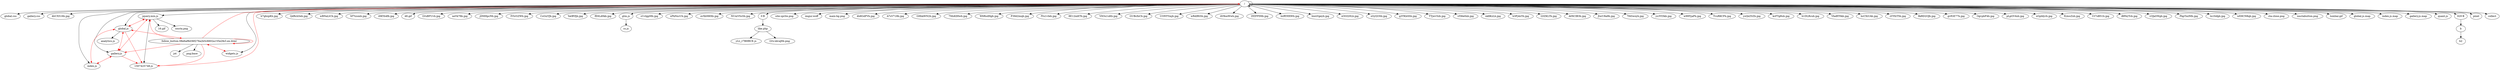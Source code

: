strict digraph G {
ratio=compress;
concentrate=true;
"/" -> "/";
"/" -> "global.css";
"/" -> "gallery.css";
"/" -> "4bUX516b.jpg";
"/" -> "jquery.min.js";
"/" -> "global.js";
"/" -> "index.js";
"/" -> "gallery.js";
"/" -> "b7gbzpKb.jpg";
"/" -> "QdRchSeb.jpg";
"/" -> "wBNaLtCb.jpg";
"/" -> "Sf7tzsmb.jpg";
"/" -> "i0KYb4fb.jpg";
"/" -> "48.gif";
"/" -> "LVnBFUvb.jpg";
"/" -> "neVk7fib.jpg";
"/" -> "jDMHpcNb.jpg";
"/" -> "IYSrGZWb.jpg";
"/" -> "CsGizYJb.jpg";
"/" -> "YatBYfjb.jpg";
"/" -> "fE6Ld0kb.jpg";
"/" -> "gtm.js";
"/" -> "sUcIgpMb.jpg";
"/" -> "xPkNxcUb.jpg";
"/" -> "ovXbM6Xb.jpg";
"/" -> "NUmVSsSb.jpg";
"0 B" -> "like.php";
"/" -> "site-sprite.png";
"/" -> "imgur.woff";
"/" -> "main-bg.png";
"/" -> "4h8GdFVb.jpg";
"/" -> "A7sV718b.jpg";
"/" -> "GHhkWN2b.jpg";
"/" -> "7MxKIHwb.jpg";
"/" -> "W6RsdHgb.jpg";
"/" -> "P39d2mqb.jpg";
"/" -> "fYn1vIeb.jpg";
"/" -> "8E12mKTb.jpg";
"/" -> "V0Ou1uKb.jpg";
"/" -> "GUBcfnCb.jpg";
"/" -> "UONYYmjb.jpg";
"/" -> "wRdlRtSb.jpg";
"/" -> "AV8ooWwb.jpg";
"/" -> "ZfZFPIMb.jpg";
"/" -> "bzRYHXWb.jpg";
"/" -> "bwnVgeyb.jpg";
"/" -> "xOGI20Lb.jpg";
"/" -> "sGyI2Otb.jpg";
"/" -> "g3TKbSSb.jpg";
"/" -> "TTjwv5zb.jpg";
"/" -> "vf36e0nb.jpg";
"/" -> "nkfiKzLb.jpg";
"/" -> "b3Pj4xYb.jpg";
"/" -> "l2IZKLTb.jpg";
"/" -> "A0XCIB3b.jpg";
"/" -> "JtwU8a9b.jpg";
"/" -> "7f4Swoyb.jpg";
"/" -> "ys3YI3kb.jpg";
"/" -> "w9HYjaPb.jpg";
"/" -> "TvuRKCFb.jpg";
"/" -> "ysQxZSZb.jpg";
"/" -> "kcFTg8ub.jpg";
"/" -> "b1DLRcub.jpg";
"/" -> "VheBT0kb.jpg";
"/" -> "hcCXiUAb.jpg";
"/" -> "zVYfzT5b.jpg";
"/" -> "9kRD2OJb.jpg";
"/" -> "gvfGE77b.jpg";
"/" -> "OgvpbP4b.jpg";
"/" -> "pLpGV4xb.jpg";
"/" -> "xGpIdyrb.jpg";
"/" -> "fLhssZxb.jpg";
"/" -> "Ut7oB51b.jpg";
"/" -> "iBPA2Tcb.jpg";
"/" -> "vOJaSWgb.jpg";
"/" -> "PkpTmIMb.jpg";
"/" -> "tn1fofgb.jpg";
"/" -> "wE8CN8qb.jpg";
"jquery.min.js" -> "16.gif";
"/" -> "cta-close.png";
"/" -> "iosctabutton.png";
"jquery.min.js" -> "ioscta.png";
"jquery.min.js" -> "1507425748.js";
"/" -> "widgets.js";
"/" -> "lumbar.gif";
"/" -> "lumbar.gif";
"/" -> "global.js.map";
"/" -> "index.js.map";
"/" -> "gallery.js.map";
"/" -> "quant.js";
"620 B" -> "b";
"widgets.js" -> "follow_button.08e6af8d36f276a2b5c6602a155e2fe3.en.html";
"like.php" -> "yLL_r7BHRCE.js";
"like.php" -> "LVx-xkvaJ0b.png";
"b" -> "b2";
"global.js" -> "analytics.js";
"/" -> "pixel";
"follow_button.08e6af8d36f276a2b5c6602a155e2fe3.en.html" -> "jot";
"follow_button.08e6af8d36f276a2b5c6602a155e2fe3.en.html" -> "png;base";
"/" -> "collect";
"gtm.js" -> "cs.js";
"/" -> "620 B";
"/" -> "0 B";
"follow_button.08e6af8d36f276a2b5c6602a155e2fe3.en.html" -> "follow_button.08e6af8d36f276a2b5c6602a155e2fe3.en.html"[color=red];
"follow_button.08e6af8d36f276a2b5c6602a155e2fe3.en.html" -> "jquery.min.js"[color=red];
"jquery.min.js" -> "/"[color=red];
"jquery.min.js" -> "global.js"[color=red];
"follow_button.08e6af8d36f276a2b5c6602a155e2fe3.en.html" -> "global.js"[color=red];
"follow_button.08e6af8d36f276a2b5c6602a155e2fe3.en.html" -> "global.js"[color=red];
"global.js" -> "/"[color=red];
"follow_button.08e6af8d36f276a2b5c6602a155e2fe3.en.html" -> "/"[color=red];
"global.js" -> "index.js"[color=red];
"jquery.min.js" -> "gallery.js"[color=red];
"global.js" -> "gallery.js"[color=red];
"follow_button.08e6af8d36f276a2b5c6602a155e2fe3.en.html" -> "gallery.js"[color=red];
"index.js" -> "gallery.js"[color=red];
"gallery.js" -> "/"[color=red];
"index.js" -> "/"[color=red];
"gtm.js" -> "/"[color=red];
"follow_button.08e6af8d36f276a2b5c6602a155e2fe3.en.html" -> "widgets.js"[color=red];
"widgets.js" -> "/"[color=red];
"gallery.js" -> "1507425748.js"[color=red];
"global.js" -> "1507425748.js"[color=red];
"/" -> "1507425748.js"[color=red];
"follow_button.08e6af8d36f276a2b5c6602a155e2fe3.en.html" -> "1507425748.js"[color=red];
"index.js" -> "global.js"[color=red];
"gallery.js" -> "jquery.min.js"[color=red];
"gallery.js" -> "index.js"[color=red];
"gallery.js" -> "global.js"[color=red];
"1507425748.js" -> "jquery.min.js"[color=red];
"global.js" -> "jquery.min.js"[color=red];
"global.js" -> "follow_button.08e6af8d36f276a2b5c6602a155e2fe3.en.html"[color=red];
"follow_button.08e6af8d36f276a2b5c6602a155e2fe3.en.html" -> "follow_button.08e6af8d36f276a2b5c6602a155e2fe3.en.html"[color=red];
}
